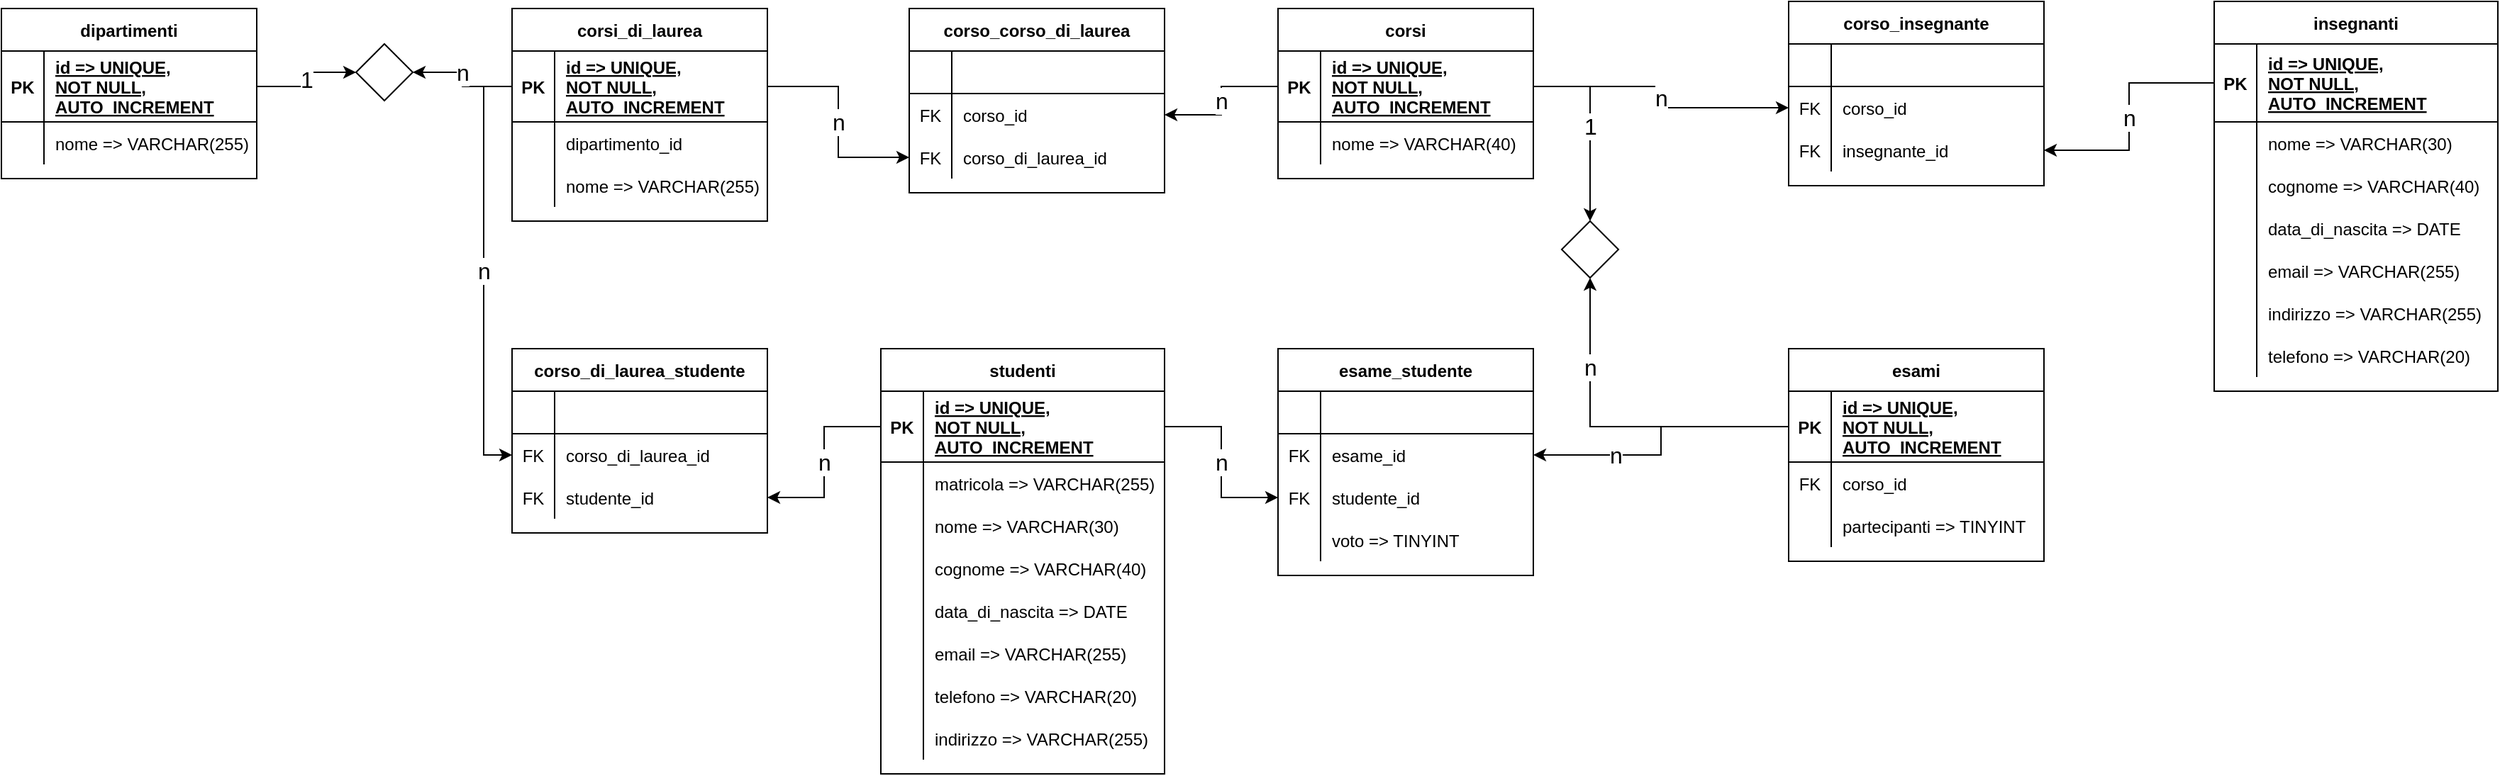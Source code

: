 <mxfile version="20.3.7" type="device"><diagram id="mI0ZPfT8q0YDLfwwR1di" name="Pagina-1"><mxGraphModel dx="1497" dy="802" grid="1" gridSize="10" guides="1" tooltips="1" connect="1" arrows="1" fold="1" page="1" pageScale="1" pageWidth="827" pageHeight="1169" math="0" shadow="0"><root><mxCell id="0"/><mxCell id="1" parent="0"/><mxCell id="MH5O1AEKYoV-XnrUyeyy-1" value="dipartimenti" style="shape=table;startSize=30;container=1;collapsible=1;childLayout=tableLayout;fixedRows=1;rowLines=0;fontStyle=1;align=center;resizeLast=1;" parent="1" vertex="1"><mxGeometry x="40" y="40" width="180" height="120" as="geometry"/></mxCell><mxCell id="MH5O1AEKYoV-XnrUyeyy-2" value="" style="shape=tableRow;horizontal=0;startSize=0;swimlaneHead=0;swimlaneBody=0;fillColor=none;collapsible=0;dropTarget=0;points=[[0,0.5],[1,0.5]];portConstraint=eastwest;top=0;left=0;right=0;bottom=1;" parent="MH5O1AEKYoV-XnrUyeyy-1" vertex="1"><mxGeometry y="30" width="180" height="50" as="geometry"/></mxCell><mxCell id="MH5O1AEKYoV-XnrUyeyy-3" value="PK" style="shape=partialRectangle;connectable=0;fillColor=none;top=0;left=0;bottom=0;right=0;fontStyle=1;overflow=hidden;" parent="MH5O1AEKYoV-XnrUyeyy-2" vertex="1"><mxGeometry width="30" height="50" as="geometry"><mxRectangle width="30" height="50" as="alternateBounds"/></mxGeometry></mxCell><mxCell id="MH5O1AEKYoV-XnrUyeyy-4" value="id =&gt; UNIQUE, &#10;NOT NULL, &#10;AUTO_INCREMENT" style="shape=partialRectangle;connectable=0;fillColor=none;top=0;left=0;bottom=0;right=0;align=left;spacingLeft=6;fontStyle=5;overflow=hidden;" parent="MH5O1AEKYoV-XnrUyeyy-2" vertex="1"><mxGeometry x="30" width="150" height="50" as="geometry"><mxRectangle width="150" height="50" as="alternateBounds"/></mxGeometry></mxCell><mxCell id="MH5O1AEKYoV-XnrUyeyy-5" value="" style="shape=tableRow;horizontal=0;startSize=0;swimlaneHead=0;swimlaneBody=0;fillColor=none;collapsible=0;dropTarget=0;points=[[0,0.5],[1,0.5]];portConstraint=eastwest;top=0;left=0;right=0;bottom=0;" parent="MH5O1AEKYoV-XnrUyeyy-1" vertex="1"><mxGeometry y="80" width="180" height="30" as="geometry"/></mxCell><mxCell id="MH5O1AEKYoV-XnrUyeyy-6" value="" style="shape=partialRectangle;connectable=0;fillColor=none;top=0;left=0;bottom=0;right=0;editable=1;overflow=hidden;" parent="MH5O1AEKYoV-XnrUyeyy-5" vertex="1"><mxGeometry width="30" height="30" as="geometry"><mxRectangle width="30" height="30" as="alternateBounds"/></mxGeometry></mxCell><mxCell id="MH5O1AEKYoV-XnrUyeyy-7" value="nome =&gt; VARCHAR(255)" style="shape=partialRectangle;connectable=0;fillColor=none;top=0;left=0;bottom=0;right=0;align=left;spacingLeft=6;overflow=hidden;" parent="MH5O1AEKYoV-XnrUyeyy-5" vertex="1"><mxGeometry x="30" width="150" height="30" as="geometry"><mxRectangle width="150" height="30" as="alternateBounds"/></mxGeometry></mxCell><mxCell id="MH5O1AEKYoV-XnrUyeyy-14" value="corsi_di_laurea" style="shape=table;startSize=30;container=1;collapsible=1;childLayout=tableLayout;fixedRows=1;rowLines=0;fontStyle=1;align=center;resizeLast=1;" parent="1" vertex="1"><mxGeometry x="400" y="40" width="180" height="150" as="geometry"/></mxCell><mxCell id="MH5O1AEKYoV-XnrUyeyy-15" value="" style="shape=tableRow;horizontal=0;startSize=0;swimlaneHead=0;swimlaneBody=0;fillColor=none;collapsible=0;dropTarget=0;points=[[0,0.5],[1,0.5]];portConstraint=eastwest;top=0;left=0;right=0;bottom=1;" parent="MH5O1AEKYoV-XnrUyeyy-14" vertex="1"><mxGeometry y="30" width="180" height="50" as="geometry"/></mxCell><mxCell id="MH5O1AEKYoV-XnrUyeyy-16" value="PK" style="shape=partialRectangle;connectable=0;fillColor=none;top=0;left=0;bottom=0;right=0;fontStyle=1;overflow=hidden;" parent="MH5O1AEKYoV-XnrUyeyy-15" vertex="1"><mxGeometry width="30" height="50" as="geometry"><mxRectangle width="30" height="50" as="alternateBounds"/></mxGeometry></mxCell><mxCell id="MH5O1AEKYoV-XnrUyeyy-17" value="id =&gt; UNIQUE,&#10;NOT NULL,&#10;AUTO_INCREMENT" style="shape=partialRectangle;connectable=0;fillColor=none;top=0;left=0;bottom=0;right=0;align=left;spacingLeft=6;fontStyle=5;overflow=hidden;" parent="MH5O1AEKYoV-XnrUyeyy-15" vertex="1"><mxGeometry x="30" width="150" height="50" as="geometry"><mxRectangle width="150" height="50" as="alternateBounds"/></mxGeometry></mxCell><mxCell id="MH5O1AEKYoV-XnrUyeyy-18" value="" style="shape=tableRow;horizontal=0;startSize=0;swimlaneHead=0;swimlaneBody=0;fillColor=none;collapsible=0;dropTarget=0;points=[[0,0.5],[1,0.5]];portConstraint=eastwest;top=0;left=0;right=0;bottom=0;" parent="MH5O1AEKYoV-XnrUyeyy-14" vertex="1"><mxGeometry y="80" width="180" height="30" as="geometry"/></mxCell><mxCell id="MH5O1AEKYoV-XnrUyeyy-19" value="" style="shape=partialRectangle;connectable=0;fillColor=none;top=0;left=0;bottom=0;right=0;editable=1;overflow=hidden;" parent="MH5O1AEKYoV-XnrUyeyy-18" vertex="1"><mxGeometry width="30" height="30" as="geometry"><mxRectangle width="30" height="30" as="alternateBounds"/></mxGeometry></mxCell><mxCell id="MH5O1AEKYoV-XnrUyeyy-20" value="dipartimento_id" style="shape=partialRectangle;connectable=0;fillColor=none;top=0;left=0;bottom=0;right=0;align=left;spacingLeft=6;overflow=hidden;" parent="MH5O1AEKYoV-XnrUyeyy-18" vertex="1"><mxGeometry x="30" width="150" height="30" as="geometry"><mxRectangle width="150" height="30" as="alternateBounds"/></mxGeometry></mxCell><mxCell id="MH5O1AEKYoV-XnrUyeyy-31" value="" style="shape=tableRow;horizontal=0;startSize=0;swimlaneHead=0;swimlaneBody=0;fillColor=none;collapsible=0;dropTarget=0;points=[[0,0.5],[1,0.5]];portConstraint=eastwest;top=0;left=0;right=0;bottom=0;" parent="MH5O1AEKYoV-XnrUyeyy-14" vertex="1"><mxGeometry y="110" width="180" height="30" as="geometry"/></mxCell><mxCell id="MH5O1AEKYoV-XnrUyeyy-32" value="" style="shape=partialRectangle;connectable=0;fillColor=none;top=0;left=0;bottom=0;right=0;editable=1;overflow=hidden;" parent="MH5O1AEKYoV-XnrUyeyy-31" vertex="1"><mxGeometry width="30" height="30" as="geometry"><mxRectangle width="30" height="30" as="alternateBounds"/></mxGeometry></mxCell><mxCell id="MH5O1AEKYoV-XnrUyeyy-33" value="nome =&gt; VARCHAR(255)" style="shape=partialRectangle;connectable=0;fillColor=none;top=0;left=0;bottom=0;right=0;align=left;spacingLeft=6;overflow=hidden;" parent="MH5O1AEKYoV-XnrUyeyy-31" vertex="1"><mxGeometry x="30" width="150" height="30" as="geometry"><mxRectangle width="150" height="30" as="alternateBounds"/></mxGeometry></mxCell><mxCell id="m5TZOOCpqlPHJm87c6ji-35" value="studenti" style="shape=table;startSize=30;container=1;collapsible=1;childLayout=tableLayout;fixedRows=1;rowLines=0;fontStyle=1;align=center;resizeLast=1;" vertex="1" parent="1"><mxGeometry x="660" y="280" width="200" height="300" as="geometry"/></mxCell><mxCell id="m5TZOOCpqlPHJm87c6ji-36" value="" style="shape=tableRow;horizontal=0;startSize=0;swimlaneHead=0;swimlaneBody=0;fillColor=none;collapsible=0;dropTarget=0;points=[[0,0.5],[1,0.5]];portConstraint=eastwest;top=0;left=0;right=0;bottom=1;" vertex="1" parent="m5TZOOCpqlPHJm87c6ji-35"><mxGeometry y="30" width="200" height="50" as="geometry"/></mxCell><mxCell id="m5TZOOCpqlPHJm87c6ji-37" value="PK" style="shape=partialRectangle;connectable=0;fillColor=none;top=0;left=0;bottom=0;right=0;fontStyle=1;overflow=hidden;" vertex="1" parent="m5TZOOCpqlPHJm87c6ji-36"><mxGeometry width="30" height="50" as="geometry"><mxRectangle width="30" height="50" as="alternateBounds"/></mxGeometry></mxCell><mxCell id="m5TZOOCpqlPHJm87c6ji-38" value="id =&gt; UNIQUE,&#10;NOT NULL,&#10;AUTO_INCREMENT" style="shape=partialRectangle;connectable=0;fillColor=none;top=0;left=0;bottom=0;right=0;align=left;spacingLeft=6;fontStyle=5;overflow=hidden;" vertex="1" parent="m5TZOOCpqlPHJm87c6ji-36"><mxGeometry x="30" width="170" height="50" as="geometry"><mxRectangle width="170" height="50" as="alternateBounds"/></mxGeometry></mxCell><mxCell id="m5TZOOCpqlPHJm87c6ji-39" value="" style="shape=tableRow;horizontal=0;startSize=0;swimlaneHead=0;swimlaneBody=0;fillColor=none;collapsible=0;dropTarget=0;points=[[0,0.5],[1,0.5]];portConstraint=eastwest;top=0;left=0;right=0;bottom=0;" vertex="1" parent="m5TZOOCpqlPHJm87c6ji-35"><mxGeometry y="80" width="200" height="30" as="geometry"/></mxCell><mxCell id="m5TZOOCpqlPHJm87c6ji-40" value="" style="shape=partialRectangle;connectable=0;fillColor=none;top=0;left=0;bottom=0;right=0;editable=1;overflow=hidden;" vertex="1" parent="m5TZOOCpqlPHJm87c6ji-39"><mxGeometry width="30" height="30" as="geometry"><mxRectangle width="30" height="30" as="alternateBounds"/></mxGeometry></mxCell><mxCell id="m5TZOOCpqlPHJm87c6ji-41" value="matricola =&gt; VARCHAR(255)" style="shape=partialRectangle;connectable=0;fillColor=none;top=0;left=0;bottom=0;right=0;align=left;spacingLeft=6;overflow=hidden;" vertex="1" parent="m5TZOOCpqlPHJm87c6ji-39"><mxGeometry x="30" width="170" height="30" as="geometry"><mxRectangle width="170" height="30" as="alternateBounds"/></mxGeometry></mxCell><mxCell id="m5TZOOCpqlPHJm87c6ji-45" value="" style="shape=tableRow;horizontal=0;startSize=0;swimlaneHead=0;swimlaneBody=0;fillColor=none;collapsible=0;dropTarget=0;points=[[0,0.5],[1,0.5]];portConstraint=eastwest;top=0;left=0;right=0;bottom=0;" vertex="1" parent="m5TZOOCpqlPHJm87c6ji-35"><mxGeometry y="110" width="200" height="30" as="geometry"/></mxCell><mxCell id="m5TZOOCpqlPHJm87c6ji-46" value="" style="shape=partialRectangle;connectable=0;fillColor=none;top=0;left=0;bottom=0;right=0;editable=1;overflow=hidden;" vertex="1" parent="m5TZOOCpqlPHJm87c6ji-45"><mxGeometry width="30" height="30" as="geometry"><mxRectangle width="30" height="30" as="alternateBounds"/></mxGeometry></mxCell><mxCell id="m5TZOOCpqlPHJm87c6ji-47" value="nome =&gt; VARCHAR(30)" style="shape=partialRectangle;connectable=0;fillColor=none;top=0;left=0;bottom=0;right=0;align=left;spacingLeft=6;overflow=hidden;" vertex="1" parent="m5TZOOCpqlPHJm87c6ji-45"><mxGeometry x="30" width="170" height="30" as="geometry"><mxRectangle width="170" height="30" as="alternateBounds"/></mxGeometry></mxCell><mxCell id="m5TZOOCpqlPHJm87c6ji-42" value="" style="shape=tableRow;horizontal=0;startSize=0;swimlaneHead=0;swimlaneBody=0;fillColor=none;collapsible=0;dropTarget=0;points=[[0,0.5],[1,0.5]];portConstraint=eastwest;top=0;left=0;right=0;bottom=0;" vertex="1" parent="m5TZOOCpqlPHJm87c6ji-35"><mxGeometry y="140" width="200" height="30" as="geometry"/></mxCell><mxCell id="m5TZOOCpqlPHJm87c6ji-43" value="" style="shape=partialRectangle;connectable=0;fillColor=none;top=0;left=0;bottom=0;right=0;editable=1;overflow=hidden;" vertex="1" parent="m5TZOOCpqlPHJm87c6ji-42"><mxGeometry width="30" height="30" as="geometry"><mxRectangle width="30" height="30" as="alternateBounds"/></mxGeometry></mxCell><mxCell id="m5TZOOCpqlPHJm87c6ji-44" value="cognome =&gt; VARCHAR(40)" style="shape=partialRectangle;connectable=0;fillColor=none;top=0;left=0;bottom=0;right=0;align=left;spacingLeft=6;overflow=hidden;" vertex="1" parent="m5TZOOCpqlPHJm87c6ji-42"><mxGeometry x="30" width="170" height="30" as="geometry"><mxRectangle width="170" height="30" as="alternateBounds"/></mxGeometry></mxCell><mxCell id="m5TZOOCpqlPHJm87c6ji-124" value="" style="shape=tableRow;horizontal=0;startSize=0;swimlaneHead=0;swimlaneBody=0;fillColor=none;collapsible=0;dropTarget=0;points=[[0,0.5],[1,0.5]];portConstraint=eastwest;top=0;left=0;right=0;bottom=0;" vertex="1" parent="m5TZOOCpqlPHJm87c6ji-35"><mxGeometry y="170" width="200" height="30" as="geometry"/></mxCell><mxCell id="m5TZOOCpqlPHJm87c6ji-125" value="" style="shape=partialRectangle;connectable=0;fillColor=none;top=0;left=0;bottom=0;right=0;editable=1;overflow=hidden;" vertex="1" parent="m5TZOOCpqlPHJm87c6ji-124"><mxGeometry width="30" height="30" as="geometry"><mxRectangle width="30" height="30" as="alternateBounds"/></mxGeometry></mxCell><mxCell id="m5TZOOCpqlPHJm87c6ji-126" value="data_di_nascita =&gt; DATE" style="shape=partialRectangle;connectable=0;fillColor=none;top=0;left=0;bottom=0;right=0;align=left;spacingLeft=6;overflow=hidden;" vertex="1" parent="m5TZOOCpqlPHJm87c6ji-124"><mxGeometry x="30" width="170" height="30" as="geometry"><mxRectangle width="170" height="30" as="alternateBounds"/></mxGeometry></mxCell><mxCell id="m5TZOOCpqlPHJm87c6ji-48" value="" style="shape=tableRow;horizontal=0;startSize=0;swimlaneHead=0;swimlaneBody=0;fillColor=none;collapsible=0;dropTarget=0;points=[[0,0.5],[1,0.5]];portConstraint=eastwest;top=0;left=0;right=0;bottom=0;" vertex="1" parent="m5TZOOCpqlPHJm87c6ji-35"><mxGeometry y="200" width="200" height="30" as="geometry"/></mxCell><mxCell id="m5TZOOCpqlPHJm87c6ji-49" value="" style="shape=partialRectangle;connectable=0;fillColor=none;top=0;left=0;bottom=0;right=0;editable=1;overflow=hidden;" vertex="1" parent="m5TZOOCpqlPHJm87c6ji-48"><mxGeometry width="30" height="30" as="geometry"><mxRectangle width="30" height="30" as="alternateBounds"/></mxGeometry></mxCell><mxCell id="m5TZOOCpqlPHJm87c6ji-50" value="email =&gt; VARCHAR(255)" style="shape=partialRectangle;connectable=0;fillColor=none;top=0;left=0;bottom=0;right=0;align=left;spacingLeft=6;overflow=hidden;" vertex="1" parent="m5TZOOCpqlPHJm87c6ji-48"><mxGeometry x="30" width="170" height="30" as="geometry"><mxRectangle width="170" height="30" as="alternateBounds"/></mxGeometry></mxCell><mxCell id="m5TZOOCpqlPHJm87c6ji-51" value="" style="shape=tableRow;horizontal=0;startSize=0;swimlaneHead=0;swimlaneBody=0;fillColor=none;collapsible=0;dropTarget=0;points=[[0,0.5],[1,0.5]];portConstraint=eastwest;top=0;left=0;right=0;bottom=0;" vertex="1" parent="m5TZOOCpqlPHJm87c6ji-35"><mxGeometry y="230" width="200" height="30" as="geometry"/></mxCell><mxCell id="m5TZOOCpqlPHJm87c6ji-52" value="" style="shape=partialRectangle;connectable=0;fillColor=none;top=0;left=0;bottom=0;right=0;editable=1;overflow=hidden;" vertex="1" parent="m5TZOOCpqlPHJm87c6ji-51"><mxGeometry width="30" height="30" as="geometry"><mxRectangle width="30" height="30" as="alternateBounds"/></mxGeometry></mxCell><mxCell id="m5TZOOCpqlPHJm87c6ji-53" value="telefono =&gt; VARCHAR(20)" style="shape=partialRectangle;connectable=0;fillColor=none;top=0;left=0;bottom=0;right=0;align=left;spacingLeft=6;overflow=hidden;" vertex="1" parent="m5TZOOCpqlPHJm87c6ji-51"><mxGeometry x="30" width="170" height="30" as="geometry"><mxRectangle width="170" height="30" as="alternateBounds"/></mxGeometry></mxCell><mxCell id="m5TZOOCpqlPHJm87c6ji-54" value="" style="shape=tableRow;horizontal=0;startSize=0;swimlaneHead=0;swimlaneBody=0;fillColor=none;collapsible=0;dropTarget=0;points=[[0,0.5],[1,0.5]];portConstraint=eastwest;top=0;left=0;right=0;bottom=0;" vertex="1" parent="m5TZOOCpqlPHJm87c6ji-35"><mxGeometry y="260" width="200" height="30" as="geometry"/></mxCell><mxCell id="m5TZOOCpqlPHJm87c6ji-55" value="" style="shape=partialRectangle;connectable=0;fillColor=none;top=0;left=0;bottom=0;right=0;editable=1;overflow=hidden;" vertex="1" parent="m5TZOOCpqlPHJm87c6ji-54"><mxGeometry width="30" height="30" as="geometry"><mxRectangle width="30" height="30" as="alternateBounds"/></mxGeometry></mxCell><mxCell id="m5TZOOCpqlPHJm87c6ji-56" value="indirizzo =&gt; VARCHAR(255)" style="shape=partialRectangle;connectable=0;fillColor=none;top=0;left=0;bottom=0;right=0;align=left;spacingLeft=6;overflow=hidden;" vertex="1" parent="m5TZOOCpqlPHJm87c6ji-54"><mxGeometry x="30" width="170" height="30" as="geometry"><mxRectangle width="170" height="30" as="alternateBounds"/></mxGeometry></mxCell><mxCell id="m5TZOOCpqlPHJm87c6ji-57" value="corso_di_laurea_studente" style="shape=table;startSize=30;container=1;collapsible=1;childLayout=tableLayout;fixedRows=1;rowLines=0;fontStyle=1;align=center;resizeLast=1;" vertex="1" parent="1"><mxGeometry x="400" y="280" width="180" height="130" as="geometry"/></mxCell><mxCell id="m5TZOOCpqlPHJm87c6ji-58" value="" style="shape=tableRow;horizontal=0;startSize=0;swimlaneHead=0;swimlaneBody=0;fillColor=none;collapsible=0;dropTarget=0;points=[[0,0.5],[1,0.5]];portConstraint=eastwest;top=0;left=0;right=0;bottom=1;" vertex="1" parent="m5TZOOCpqlPHJm87c6ji-57"><mxGeometry y="30" width="180" height="30" as="geometry"/></mxCell><mxCell id="m5TZOOCpqlPHJm87c6ji-59" value="" style="shape=partialRectangle;connectable=0;fillColor=none;top=0;left=0;bottom=0;right=0;fontStyle=1;overflow=hidden;" vertex="1" parent="m5TZOOCpqlPHJm87c6ji-58"><mxGeometry width="30" height="30" as="geometry"><mxRectangle width="30" height="30" as="alternateBounds"/></mxGeometry></mxCell><mxCell id="m5TZOOCpqlPHJm87c6ji-60" value="" style="shape=partialRectangle;connectable=0;fillColor=none;top=0;left=0;bottom=0;right=0;align=left;spacingLeft=6;fontStyle=5;overflow=hidden;" vertex="1" parent="m5TZOOCpqlPHJm87c6ji-58"><mxGeometry x="30" width="150" height="30" as="geometry"><mxRectangle width="150" height="30" as="alternateBounds"/></mxGeometry></mxCell><mxCell id="m5TZOOCpqlPHJm87c6ji-76" value="" style="shape=tableRow;horizontal=0;startSize=0;swimlaneHead=0;swimlaneBody=0;fillColor=none;collapsible=0;dropTarget=0;points=[[0,0.5],[1,0.5]];portConstraint=eastwest;top=0;left=0;right=0;bottom=0;" vertex="1" parent="m5TZOOCpqlPHJm87c6ji-57"><mxGeometry y="60" width="180" height="30" as="geometry"/></mxCell><mxCell id="m5TZOOCpqlPHJm87c6ji-77" value="FK" style="shape=partialRectangle;connectable=0;fillColor=none;top=0;left=0;bottom=0;right=0;editable=1;overflow=hidden;" vertex="1" parent="m5TZOOCpqlPHJm87c6ji-76"><mxGeometry width="30" height="30" as="geometry"><mxRectangle width="30" height="30" as="alternateBounds"/></mxGeometry></mxCell><mxCell id="m5TZOOCpqlPHJm87c6ji-78" value="corso_di_laurea_id" style="shape=partialRectangle;connectable=0;fillColor=none;top=0;left=0;bottom=0;right=0;align=left;spacingLeft=6;overflow=hidden;" vertex="1" parent="m5TZOOCpqlPHJm87c6ji-76"><mxGeometry x="30" width="150" height="30" as="geometry"><mxRectangle width="150" height="30" as="alternateBounds"/></mxGeometry></mxCell><mxCell id="m5TZOOCpqlPHJm87c6ji-79" value="" style="shape=tableRow;horizontal=0;startSize=0;swimlaneHead=0;swimlaneBody=0;fillColor=none;collapsible=0;dropTarget=0;points=[[0,0.5],[1,0.5]];portConstraint=eastwest;top=0;left=0;right=0;bottom=0;" vertex="1" parent="m5TZOOCpqlPHJm87c6ji-57"><mxGeometry y="90" width="180" height="30" as="geometry"/></mxCell><mxCell id="m5TZOOCpqlPHJm87c6ji-80" value="FK" style="shape=partialRectangle;connectable=0;fillColor=none;top=0;left=0;bottom=0;right=0;editable=1;overflow=hidden;" vertex="1" parent="m5TZOOCpqlPHJm87c6ji-79"><mxGeometry width="30" height="30" as="geometry"><mxRectangle width="30" height="30" as="alternateBounds"/></mxGeometry></mxCell><mxCell id="m5TZOOCpqlPHJm87c6ji-81" value="studente_id" style="shape=partialRectangle;connectable=0;fillColor=none;top=0;left=0;bottom=0;right=0;align=left;spacingLeft=6;overflow=hidden;" vertex="1" parent="m5TZOOCpqlPHJm87c6ji-79"><mxGeometry x="30" width="150" height="30" as="geometry"><mxRectangle width="150" height="30" as="alternateBounds"/></mxGeometry></mxCell><mxCell id="m5TZOOCpqlPHJm87c6ji-99" value="esame_studente" style="shape=table;startSize=30;container=1;collapsible=1;childLayout=tableLayout;fixedRows=1;rowLines=0;fontStyle=1;align=center;resizeLast=1;" vertex="1" parent="1"><mxGeometry x="940" y="280" width="180" height="160" as="geometry"/></mxCell><mxCell id="m5TZOOCpqlPHJm87c6ji-100" value="" style="shape=tableRow;horizontal=0;startSize=0;swimlaneHead=0;swimlaneBody=0;fillColor=none;collapsible=0;dropTarget=0;points=[[0,0.5],[1,0.5]];portConstraint=eastwest;top=0;left=0;right=0;bottom=1;" vertex="1" parent="m5TZOOCpqlPHJm87c6ji-99"><mxGeometry y="30" width="180" height="30" as="geometry"/></mxCell><mxCell id="m5TZOOCpqlPHJm87c6ji-101" value="" style="shape=partialRectangle;connectable=0;fillColor=none;top=0;left=0;bottom=0;right=0;fontStyle=1;overflow=hidden;" vertex="1" parent="m5TZOOCpqlPHJm87c6ji-100"><mxGeometry width="30" height="30" as="geometry"><mxRectangle width="30" height="30" as="alternateBounds"/></mxGeometry></mxCell><mxCell id="m5TZOOCpqlPHJm87c6ji-102" value="" style="shape=partialRectangle;connectable=0;fillColor=none;top=0;left=0;bottom=0;right=0;align=left;spacingLeft=6;fontStyle=5;overflow=hidden;" vertex="1" parent="m5TZOOCpqlPHJm87c6ji-100"><mxGeometry x="30" width="150" height="30" as="geometry"><mxRectangle width="150" height="30" as="alternateBounds"/></mxGeometry></mxCell><mxCell id="m5TZOOCpqlPHJm87c6ji-103" value="" style="shape=tableRow;horizontal=0;startSize=0;swimlaneHead=0;swimlaneBody=0;fillColor=none;collapsible=0;dropTarget=0;points=[[0,0.5],[1,0.5]];portConstraint=eastwest;top=0;left=0;right=0;bottom=0;" vertex="1" parent="m5TZOOCpqlPHJm87c6ji-99"><mxGeometry y="60" width="180" height="30" as="geometry"/></mxCell><mxCell id="m5TZOOCpqlPHJm87c6ji-104" value="FK" style="shape=partialRectangle;connectable=0;fillColor=none;top=0;left=0;bottom=0;right=0;editable=1;overflow=hidden;" vertex="1" parent="m5TZOOCpqlPHJm87c6ji-103"><mxGeometry width="30" height="30" as="geometry"><mxRectangle width="30" height="30" as="alternateBounds"/></mxGeometry></mxCell><mxCell id="m5TZOOCpqlPHJm87c6ji-105" value="esame_id" style="shape=partialRectangle;connectable=0;fillColor=none;top=0;left=0;bottom=0;right=0;align=left;spacingLeft=6;overflow=hidden;" vertex="1" parent="m5TZOOCpqlPHJm87c6ji-103"><mxGeometry x="30" width="150" height="30" as="geometry"><mxRectangle width="150" height="30" as="alternateBounds"/></mxGeometry></mxCell><mxCell id="m5TZOOCpqlPHJm87c6ji-106" value="" style="shape=tableRow;horizontal=0;startSize=0;swimlaneHead=0;swimlaneBody=0;fillColor=none;collapsible=0;dropTarget=0;points=[[0,0.5],[1,0.5]];portConstraint=eastwest;top=0;left=0;right=0;bottom=0;" vertex="1" parent="m5TZOOCpqlPHJm87c6ji-99"><mxGeometry y="90" width="180" height="30" as="geometry"/></mxCell><mxCell id="m5TZOOCpqlPHJm87c6ji-107" value="FK" style="shape=partialRectangle;connectable=0;fillColor=none;top=0;left=0;bottom=0;right=0;editable=1;overflow=hidden;" vertex="1" parent="m5TZOOCpqlPHJm87c6ji-106"><mxGeometry width="30" height="30" as="geometry"><mxRectangle width="30" height="30" as="alternateBounds"/></mxGeometry></mxCell><mxCell id="m5TZOOCpqlPHJm87c6ji-108" value="studente_id" style="shape=partialRectangle;connectable=0;fillColor=none;top=0;left=0;bottom=0;right=0;align=left;spacingLeft=6;overflow=hidden;" vertex="1" parent="m5TZOOCpqlPHJm87c6ji-106"><mxGeometry x="30" width="150" height="30" as="geometry"><mxRectangle width="150" height="30" as="alternateBounds"/></mxGeometry></mxCell><mxCell id="m5TZOOCpqlPHJm87c6ji-111" value="" style="shape=tableRow;horizontal=0;startSize=0;swimlaneHead=0;swimlaneBody=0;fillColor=none;collapsible=0;dropTarget=0;points=[[0,0.5],[1,0.5]];portConstraint=eastwest;top=0;left=0;right=0;bottom=0;" vertex="1" parent="m5TZOOCpqlPHJm87c6ji-99"><mxGeometry y="120" width="180" height="30" as="geometry"/></mxCell><mxCell id="m5TZOOCpqlPHJm87c6ji-112" value="" style="shape=partialRectangle;connectable=0;fillColor=none;top=0;left=0;bottom=0;right=0;editable=1;overflow=hidden;" vertex="1" parent="m5TZOOCpqlPHJm87c6ji-111"><mxGeometry width="30" height="30" as="geometry"><mxRectangle width="30" height="30" as="alternateBounds"/></mxGeometry></mxCell><mxCell id="m5TZOOCpqlPHJm87c6ji-113" value="voto =&gt; TINYINT" style="shape=partialRectangle;connectable=0;fillColor=none;top=0;left=0;bottom=0;right=0;align=left;spacingLeft=6;overflow=hidden;" vertex="1" parent="m5TZOOCpqlPHJm87c6ji-111"><mxGeometry x="30" width="150" height="30" as="geometry"><mxRectangle width="150" height="30" as="alternateBounds"/></mxGeometry></mxCell><mxCell id="m5TZOOCpqlPHJm87c6ji-20" value="corso_corso_di_laurea" style="shape=table;startSize=30;container=1;collapsible=1;childLayout=tableLayout;fixedRows=1;rowLines=0;fontStyle=1;align=center;resizeLast=1;" vertex="1" parent="1"><mxGeometry x="680" y="40" width="180" height="130" as="geometry"/></mxCell><mxCell id="m5TZOOCpqlPHJm87c6ji-21" value="" style="shape=tableRow;horizontal=0;startSize=0;swimlaneHead=0;swimlaneBody=0;fillColor=none;collapsible=0;dropTarget=0;points=[[0,0.5],[1,0.5]];portConstraint=eastwest;top=0;left=0;right=0;bottom=1;" vertex="1" parent="m5TZOOCpqlPHJm87c6ji-20"><mxGeometry y="30" width="180" height="30" as="geometry"/></mxCell><mxCell id="m5TZOOCpqlPHJm87c6ji-22" value="" style="shape=partialRectangle;connectable=0;fillColor=none;top=0;left=0;bottom=0;right=0;fontStyle=1;overflow=hidden;" vertex="1" parent="m5TZOOCpqlPHJm87c6ji-21"><mxGeometry width="30" height="30" as="geometry"><mxRectangle width="30" height="30" as="alternateBounds"/></mxGeometry></mxCell><mxCell id="m5TZOOCpqlPHJm87c6ji-23" value="" style="shape=partialRectangle;connectable=0;fillColor=none;top=0;left=0;bottom=0;right=0;align=left;spacingLeft=6;fontStyle=5;overflow=hidden;" vertex="1" parent="m5TZOOCpqlPHJm87c6ji-21"><mxGeometry x="30" width="150" height="30" as="geometry"><mxRectangle width="150" height="30" as="alternateBounds"/></mxGeometry></mxCell><mxCell id="m5TZOOCpqlPHJm87c6ji-27" value="" style="shape=tableRow;horizontal=0;startSize=0;swimlaneHead=0;swimlaneBody=0;fillColor=none;collapsible=0;dropTarget=0;points=[[0,0.5],[1,0.5]];portConstraint=eastwest;top=0;left=0;right=0;bottom=0;" vertex="1" parent="m5TZOOCpqlPHJm87c6ji-20"><mxGeometry y="60" width="180" height="30" as="geometry"/></mxCell><mxCell id="m5TZOOCpqlPHJm87c6ji-28" value="FK" style="shape=partialRectangle;connectable=0;fillColor=none;top=0;left=0;bottom=0;right=0;editable=1;overflow=hidden;" vertex="1" parent="m5TZOOCpqlPHJm87c6ji-27"><mxGeometry width="30" height="30" as="geometry"><mxRectangle width="30" height="30" as="alternateBounds"/></mxGeometry></mxCell><mxCell id="m5TZOOCpqlPHJm87c6ji-29" value="corso_id" style="shape=partialRectangle;connectable=0;fillColor=none;top=0;left=0;bottom=0;right=0;align=left;spacingLeft=6;overflow=hidden;" vertex="1" parent="m5TZOOCpqlPHJm87c6ji-27"><mxGeometry x="30" width="150" height="30" as="geometry"><mxRectangle width="150" height="30" as="alternateBounds"/></mxGeometry></mxCell><mxCell id="m5TZOOCpqlPHJm87c6ji-30" value="" style="shape=tableRow;horizontal=0;startSize=0;swimlaneHead=0;swimlaneBody=0;fillColor=none;collapsible=0;dropTarget=0;points=[[0,0.5],[1,0.5]];portConstraint=eastwest;top=0;left=0;right=0;bottom=0;" vertex="1" parent="m5TZOOCpqlPHJm87c6ji-20"><mxGeometry y="90" width="180" height="30" as="geometry"/></mxCell><mxCell id="m5TZOOCpqlPHJm87c6ji-31" value="FK" style="shape=partialRectangle;connectable=0;fillColor=none;top=0;left=0;bottom=0;right=0;editable=1;overflow=hidden;" vertex="1" parent="m5TZOOCpqlPHJm87c6ji-30"><mxGeometry width="30" height="30" as="geometry"><mxRectangle width="30" height="30" as="alternateBounds"/></mxGeometry></mxCell><mxCell id="m5TZOOCpqlPHJm87c6ji-32" value="corso_di_laurea_id" style="shape=partialRectangle;connectable=0;fillColor=none;top=0;left=0;bottom=0;right=0;align=left;spacingLeft=6;overflow=hidden;" vertex="1" parent="m5TZOOCpqlPHJm87c6ji-30"><mxGeometry x="30" width="150" height="30" as="geometry"><mxRectangle width="150" height="30" as="alternateBounds"/></mxGeometry></mxCell><mxCell id="MH5O1AEKYoV-XnrUyeyy-24" value="corsi" style="shape=table;startSize=30;container=1;collapsible=1;childLayout=tableLayout;fixedRows=1;rowLines=0;fontStyle=1;align=center;resizeLast=1;" parent="1" vertex="1"><mxGeometry x="940" y="40" width="180" height="120" as="geometry"/></mxCell><mxCell id="MH5O1AEKYoV-XnrUyeyy-25" value="" style="shape=tableRow;horizontal=0;startSize=0;swimlaneHead=0;swimlaneBody=0;fillColor=none;collapsible=0;dropTarget=0;points=[[0,0.5],[1,0.5]];portConstraint=eastwest;top=0;left=0;right=0;bottom=1;" parent="MH5O1AEKYoV-XnrUyeyy-24" vertex="1"><mxGeometry y="30" width="180" height="50" as="geometry"/></mxCell><mxCell id="MH5O1AEKYoV-XnrUyeyy-26" value="PK" style="shape=partialRectangle;connectable=0;fillColor=none;top=0;left=0;bottom=0;right=0;fontStyle=1;overflow=hidden;" parent="MH5O1AEKYoV-XnrUyeyy-25" vertex="1"><mxGeometry width="30" height="50" as="geometry"><mxRectangle width="30" height="50" as="alternateBounds"/></mxGeometry></mxCell><mxCell id="MH5O1AEKYoV-XnrUyeyy-27" value="id =&gt; UNIQUE,&#10;NOT NULL,&#10;AUTO_INCREMENT" style="shape=partialRectangle;connectable=0;fillColor=none;top=0;left=0;bottom=0;right=0;align=left;spacingLeft=6;fontStyle=5;overflow=hidden;" parent="MH5O1AEKYoV-XnrUyeyy-25" vertex="1"><mxGeometry x="30" width="150" height="50" as="geometry"><mxRectangle width="150" height="50" as="alternateBounds"/></mxGeometry></mxCell><mxCell id="MH5O1AEKYoV-XnrUyeyy-28" value="" style="shape=tableRow;horizontal=0;startSize=0;swimlaneHead=0;swimlaneBody=0;fillColor=none;collapsible=0;dropTarget=0;points=[[0,0.5],[1,0.5]];portConstraint=eastwest;top=0;left=0;right=0;bottom=0;" parent="MH5O1AEKYoV-XnrUyeyy-24" vertex="1"><mxGeometry y="80" width="180" height="30" as="geometry"/></mxCell><mxCell id="MH5O1AEKYoV-XnrUyeyy-29" value="" style="shape=partialRectangle;connectable=0;fillColor=none;top=0;left=0;bottom=0;right=0;editable=1;overflow=hidden;" parent="MH5O1AEKYoV-XnrUyeyy-28" vertex="1"><mxGeometry width="30" height="30" as="geometry"><mxRectangle width="30" height="30" as="alternateBounds"/></mxGeometry></mxCell><mxCell id="MH5O1AEKYoV-XnrUyeyy-30" value="nome =&gt; VARCHAR(40)" style="shape=partialRectangle;connectable=0;fillColor=none;top=0;left=0;bottom=0;right=0;align=left;spacingLeft=6;overflow=hidden;" parent="MH5O1AEKYoV-XnrUyeyy-28" vertex="1"><mxGeometry x="30" width="150" height="30" as="geometry"><mxRectangle width="150" height="30" as="alternateBounds"/></mxGeometry></mxCell><mxCell id="m5TZOOCpqlPHJm87c6ji-84" value="esami" style="shape=table;startSize=30;container=1;collapsible=1;childLayout=tableLayout;fixedRows=1;rowLines=0;fontStyle=1;align=center;resizeLast=1;" vertex="1" parent="1"><mxGeometry x="1300" y="280" width="180" height="150" as="geometry"/></mxCell><mxCell id="m5TZOOCpqlPHJm87c6ji-85" value="" style="shape=tableRow;horizontal=0;startSize=0;swimlaneHead=0;swimlaneBody=0;fillColor=none;collapsible=0;dropTarget=0;points=[[0,0.5],[1,0.5]];portConstraint=eastwest;top=0;left=0;right=0;bottom=1;" vertex="1" parent="m5TZOOCpqlPHJm87c6ji-84"><mxGeometry y="30" width="180" height="50" as="geometry"/></mxCell><mxCell id="m5TZOOCpqlPHJm87c6ji-86" value="PK" style="shape=partialRectangle;connectable=0;fillColor=none;top=0;left=0;bottom=0;right=0;fontStyle=1;overflow=hidden;" vertex="1" parent="m5TZOOCpqlPHJm87c6ji-85"><mxGeometry width="30" height="50" as="geometry"><mxRectangle width="30" height="50" as="alternateBounds"/></mxGeometry></mxCell><mxCell id="m5TZOOCpqlPHJm87c6ji-87" value="id =&gt; UNIQUE,&#10;NOT NULL,&#10;AUTO_INCREMENT" style="shape=partialRectangle;connectable=0;fillColor=none;top=0;left=0;bottom=0;right=0;align=left;spacingLeft=6;fontStyle=5;overflow=hidden;" vertex="1" parent="m5TZOOCpqlPHJm87c6ji-85"><mxGeometry x="30" width="150" height="50" as="geometry"><mxRectangle width="150" height="50" as="alternateBounds"/></mxGeometry></mxCell><mxCell id="m5TZOOCpqlPHJm87c6ji-88" value="" style="shape=tableRow;horizontal=0;startSize=0;swimlaneHead=0;swimlaneBody=0;fillColor=none;collapsible=0;dropTarget=0;points=[[0,0.5],[1,0.5]];portConstraint=eastwest;top=0;left=0;right=0;bottom=0;" vertex="1" parent="m5TZOOCpqlPHJm87c6ji-84"><mxGeometry y="80" width="180" height="30" as="geometry"/></mxCell><mxCell id="m5TZOOCpqlPHJm87c6ji-89" value="FK" style="shape=partialRectangle;connectable=0;fillColor=none;top=0;left=0;bottom=0;right=0;editable=1;overflow=hidden;" vertex="1" parent="m5TZOOCpqlPHJm87c6ji-88"><mxGeometry width="30" height="30" as="geometry"><mxRectangle width="30" height="30" as="alternateBounds"/></mxGeometry></mxCell><mxCell id="m5TZOOCpqlPHJm87c6ji-90" value="corso_id" style="shape=partialRectangle;connectable=0;fillColor=none;top=0;left=0;bottom=0;right=0;align=left;spacingLeft=6;overflow=hidden;" vertex="1" parent="m5TZOOCpqlPHJm87c6ji-88"><mxGeometry x="30" width="150" height="30" as="geometry"><mxRectangle width="150" height="30" as="alternateBounds"/></mxGeometry></mxCell><mxCell id="m5TZOOCpqlPHJm87c6ji-95" value="" style="shape=tableRow;horizontal=0;startSize=0;swimlaneHead=0;swimlaneBody=0;fillColor=none;collapsible=0;dropTarget=0;points=[[0,0.5],[1,0.5]];portConstraint=eastwest;top=0;left=0;right=0;bottom=0;" vertex="1" parent="m5TZOOCpqlPHJm87c6ji-84"><mxGeometry y="110" width="180" height="30" as="geometry"/></mxCell><mxCell id="m5TZOOCpqlPHJm87c6ji-96" value="" style="shape=partialRectangle;connectable=0;fillColor=none;top=0;left=0;bottom=0;right=0;editable=1;overflow=hidden;" vertex="1" parent="m5TZOOCpqlPHJm87c6ji-95"><mxGeometry width="30" height="30" as="geometry"><mxRectangle width="30" height="30" as="alternateBounds"/></mxGeometry></mxCell><mxCell id="m5TZOOCpqlPHJm87c6ji-97" value="partecipanti =&gt; TINYINT" style="shape=partialRectangle;connectable=0;fillColor=none;top=0;left=0;bottom=0;right=0;align=left;spacingLeft=6;overflow=hidden;" vertex="1" parent="m5TZOOCpqlPHJm87c6ji-95"><mxGeometry x="30" width="150" height="30" as="geometry"><mxRectangle width="150" height="30" as="alternateBounds"/></mxGeometry></mxCell><mxCell id="m5TZOOCpqlPHJm87c6ji-1" value="insegnanti" style="shape=table;startSize=30;container=1;collapsible=1;childLayout=tableLayout;fixedRows=1;rowLines=0;fontStyle=1;align=center;resizeLast=1;" vertex="1" parent="1"><mxGeometry x="1600" y="35" width="200.0" height="275" as="geometry"/></mxCell><mxCell id="m5TZOOCpqlPHJm87c6ji-2" value="" style="shape=tableRow;horizontal=0;startSize=0;swimlaneHead=0;swimlaneBody=0;fillColor=none;collapsible=0;dropTarget=0;points=[[0,0.5],[1,0.5]];portConstraint=eastwest;top=0;left=0;right=0;bottom=1;" vertex="1" parent="m5TZOOCpqlPHJm87c6ji-1"><mxGeometry y="30" width="200.0" height="55" as="geometry"/></mxCell><mxCell id="m5TZOOCpqlPHJm87c6ji-3" value="PK" style="shape=partialRectangle;connectable=0;fillColor=none;top=0;left=0;bottom=0;right=0;fontStyle=1;overflow=hidden;" vertex="1" parent="m5TZOOCpqlPHJm87c6ji-2"><mxGeometry width="30" height="55" as="geometry"><mxRectangle width="30" height="55" as="alternateBounds"/></mxGeometry></mxCell><mxCell id="m5TZOOCpqlPHJm87c6ji-4" value="id =&gt; UNIQUE,&#10;NOT NULL,&#10;AUTO_INCREMENT" style="shape=partialRectangle;connectable=0;fillColor=none;top=0;left=0;bottom=0;right=0;align=left;spacingLeft=6;fontStyle=5;overflow=hidden;" vertex="1" parent="m5TZOOCpqlPHJm87c6ji-2"><mxGeometry x="30" width="170.0" height="55" as="geometry"><mxRectangle width="170.0" height="55" as="alternateBounds"/></mxGeometry></mxCell><mxCell id="m5TZOOCpqlPHJm87c6ji-5" value="" style="shape=tableRow;horizontal=0;startSize=0;swimlaneHead=0;swimlaneBody=0;fillColor=none;collapsible=0;dropTarget=0;points=[[0,0.5],[1,0.5]];portConstraint=eastwest;top=0;left=0;right=0;bottom=0;" vertex="1" parent="m5TZOOCpqlPHJm87c6ji-1"><mxGeometry y="85" width="200.0" height="30" as="geometry"/></mxCell><mxCell id="m5TZOOCpqlPHJm87c6ji-6" value="" style="shape=partialRectangle;connectable=0;fillColor=none;top=0;left=0;bottom=0;right=0;editable=1;overflow=hidden;" vertex="1" parent="m5TZOOCpqlPHJm87c6ji-5"><mxGeometry width="30" height="30" as="geometry"><mxRectangle width="30" height="30" as="alternateBounds"/></mxGeometry></mxCell><mxCell id="m5TZOOCpqlPHJm87c6ji-7" value="nome =&gt; VARCHAR(30)" style="shape=partialRectangle;connectable=0;fillColor=none;top=0;left=0;bottom=0;right=0;align=left;spacingLeft=6;overflow=hidden;" vertex="1" parent="m5TZOOCpqlPHJm87c6ji-5"><mxGeometry x="30" width="170.0" height="30" as="geometry"><mxRectangle width="170.0" height="30" as="alternateBounds"/></mxGeometry></mxCell><mxCell id="m5TZOOCpqlPHJm87c6ji-118" value="" style="shape=tableRow;horizontal=0;startSize=0;swimlaneHead=0;swimlaneBody=0;fillColor=none;collapsible=0;dropTarget=0;points=[[0,0.5],[1,0.5]];portConstraint=eastwest;top=0;left=0;right=0;bottom=0;" vertex="1" parent="m5TZOOCpqlPHJm87c6ji-1"><mxGeometry y="115" width="200.0" height="30" as="geometry"/></mxCell><mxCell id="m5TZOOCpqlPHJm87c6ji-119" value="" style="shape=partialRectangle;connectable=0;fillColor=none;top=0;left=0;bottom=0;right=0;editable=1;overflow=hidden;" vertex="1" parent="m5TZOOCpqlPHJm87c6ji-118"><mxGeometry width="30" height="30" as="geometry"><mxRectangle width="30" height="30" as="alternateBounds"/></mxGeometry></mxCell><mxCell id="m5TZOOCpqlPHJm87c6ji-120" value="cognome =&gt; VARCHAR(40)" style="shape=partialRectangle;connectable=0;fillColor=none;top=0;left=0;bottom=0;right=0;align=left;spacingLeft=6;overflow=hidden;" vertex="1" parent="m5TZOOCpqlPHJm87c6ji-118"><mxGeometry x="30" width="170.0" height="30" as="geometry"><mxRectangle width="170.0" height="30" as="alternateBounds"/></mxGeometry></mxCell><mxCell id="m5TZOOCpqlPHJm87c6ji-121" value="" style="shape=tableRow;horizontal=0;startSize=0;swimlaneHead=0;swimlaneBody=0;fillColor=none;collapsible=0;dropTarget=0;points=[[0,0.5],[1,0.5]];portConstraint=eastwest;top=0;left=0;right=0;bottom=0;" vertex="1" parent="m5TZOOCpqlPHJm87c6ji-1"><mxGeometry y="145" width="200.0" height="30" as="geometry"/></mxCell><mxCell id="m5TZOOCpqlPHJm87c6ji-122" value="" style="shape=partialRectangle;connectable=0;fillColor=none;top=0;left=0;bottom=0;right=0;editable=1;overflow=hidden;" vertex="1" parent="m5TZOOCpqlPHJm87c6ji-121"><mxGeometry width="30" height="30" as="geometry"><mxRectangle width="30" height="30" as="alternateBounds"/></mxGeometry></mxCell><mxCell id="m5TZOOCpqlPHJm87c6ji-123" value="data_di_nascita =&gt; DATE" style="shape=partialRectangle;connectable=0;fillColor=none;top=0;left=0;bottom=0;right=0;align=left;spacingLeft=6;overflow=hidden;" vertex="1" parent="m5TZOOCpqlPHJm87c6ji-121"><mxGeometry x="30" width="170.0" height="30" as="geometry"><mxRectangle width="170.0" height="30" as="alternateBounds"/></mxGeometry></mxCell><mxCell id="m5TZOOCpqlPHJm87c6ji-134" value="" style="shape=tableRow;horizontal=0;startSize=0;swimlaneHead=0;swimlaneBody=0;fillColor=none;collapsible=0;dropTarget=0;points=[[0,0.5],[1,0.5]];portConstraint=eastwest;top=0;left=0;right=0;bottom=0;" vertex="1" parent="m5TZOOCpqlPHJm87c6ji-1"><mxGeometry y="175" width="200.0" height="30" as="geometry"/></mxCell><mxCell id="m5TZOOCpqlPHJm87c6ji-135" value="" style="shape=partialRectangle;connectable=0;fillColor=none;top=0;left=0;bottom=0;right=0;editable=1;overflow=hidden;" vertex="1" parent="m5TZOOCpqlPHJm87c6ji-134"><mxGeometry width="30" height="30" as="geometry"><mxRectangle width="30" height="30" as="alternateBounds"/></mxGeometry></mxCell><mxCell id="m5TZOOCpqlPHJm87c6ji-136" value="email =&gt; VARCHAR(255)" style="shape=partialRectangle;connectable=0;fillColor=none;top=0;left=0;bottom=0;right=0;align=left;spacingLeft=6;overflow=hidden;" vertex="1" parent="m5TZOOCpqlPHJm87c6ji-134"><mxGeometry x="30" width="170.0" height="30" as="geometry"><mxRectangle width="170.0" height="30" as="alternateBounds"/></mxGeometry></mxCell><mxCell id="m5TZOOCpqlPHJm87c6ji-140" value="" style="shape=tableRow;horizontal=0;startSize=0;swimlaneHead=0;swimlaneBody=0;fillColor=none;collapsible=0;dropTarget=0;points=[[0,0.5],[1,0.5]];portConstraint=eastwest;top=0;left=0;right=0;bottom=0;" vertex="1" parent="m5TZOOCpqlPHJm87c6ji-1"><mxGeometry y="205" width="200.0" height="30" as="geometry"/></mxCell><mxCell id="m5TZOOCpqlPHJm87c6ji-141" value="" style="shape=partialRectangle;connectable=0;fillColor=none;top=0;left=0;bottom=0;right=0;editable=1;overflow=hidden;" vertex="1" parent="m5TZOOCpqlPHJm87c6ji-140"><mxGeometry width="30" height="30" as="geometry"><mxRectangle width="30" height="30" as="alternateBounds"/></mxGeometry></mxCell><mxCell id="m5TZOOCpqlPHJm87c6ji-142" value="indirizzo =&gt; VARCHAR(255)" style="shape=partialRectangle;connectable=0;fillColor=none;top=0;left=0;bottom=0;right=0;align=left;spacingLeft=6;overflow=hidden;" vertex="1" parent="m5TZOOCpqlPHJm87c6ji-140"><mxGeometry x="30" width="170.0" height="30" as="geometry"><mxRectangle width="170.0" height="30" as="alternateBounds"/></mxGeometry></mxCell><mxCell id="m5TZOOCpqlPHJm87c6ji-137" value="" style="shape=tableRow;horizontal=0;startSize=0;swimlaneHead=0;swimlaneBody=0;fillColor=none;collapsible=0;dropTarget=0;points=[[0,0.5],[1,0.5]];portConstraint=eastwest;top=0;left=0;right=0;bottom=0;" vertex="1" parent="m5TZOOCpqlPHJm87c6ji-1"><mxGeometry y="235" width="200.0" height="30" as="geometry"/></mxCell><mxCell id="m5TZOOCpqlPHJm87c6ji-138" value="" style="shape=partialRectangle;connectable=0;fillColor=none;top=0;left=0;bottom=0;right=0;editable=1;overflow=hidden;" vertex="1" parent="m5TZOOCpqlPHJm87c6ji-137"><mxGeometry width="30" height="30" as="geometry"><mxRectangle width="30" height="30" as="alternateBounds"/></mxGeometry></mxCell><mxCell id="m5TZOOCpqlPHJm87c6ji-139" value="telefono =&gt; VARCHAR(20)" style="shape=partialRectangle;connectable=0;fillColor=none;top=0;left=0;bottom=0;right=0;align=left;spacingLeft=6;overflow=hidden;" vertex="1" parent="m5TZOOCpqlPHJm87c6ji-137"><mxGeometry x="30" width="170.0" height="30" as="geometry"><mxRectangle width="170.0" height="30" as="alternateBounds"/></mxGeometry></mxCell><mxCell id="m5TZOOCpqlPHJm87c6ji-8" value="corso_insegnante" style="shape=table;startSize=30;container=1;collapsible=1;childLayout=tableLayout;fixedRows=1;rowLines=0;fontStyle=1;align=center;resizeLast=1;" vertex="1" parent="1"><mxGeometry x="1300" y="35" width="180" height="130" as="geometry"/></mxCell><mxCell id="m5TZOOCpqlPHJm87c6ji-9" value="" style="shape=tableRow;horizontal=0;startSize=0;swimlaneHead=0;swimlaneBody=0;fillColor=none;collapsible=0;dropTarget=0;points=[[0,0.5],[1,0.5]];portConstraint=eastwest;top=0;left=0;right=0;bottom=1;" vertex="1" parent="m5TZOOCpqlPHJm87c6ji-8"><mxGeometry y="30" width="180" height="30" as="geometry"/></mxCell><mxCell id="m5TZOOCpqlPHJm87c6ji-10" value="" style="shape=partialRectangle;connectable=0;fillColor=none;top=0;left=0;bottom=0;right=0;fontStyle=1;overflow=hidden;" vertex="1" parent="m5TZOOCpqlPHJm87c6ji-9"><mxGeometry width="30" height="30" as="geometry"><mxRectangle width="30" height="30" as="alternateBounds"/></mxGeometry></mxCell><mxCell id="m5TZOOCpqlPHJm87c6ji-11" value="" style="shape=partialRectangle;connectable=0;fillColor=none;top=0;left=0;bottom=0;right=0;align=left;spacingLeft=6;fontStyle=5;overflow=hidden;" vertex="1" parent="m5TZOOCpqlPHJm87c6ji-9"><mxGeometry x="30" width="150" height="30" as="geometry"><mxRectangle width="150" height="30" as="alternateBounds"/></mxGeometry></mxCell><mxCell id="m5TZOOCpqlPHJm87c6ji-12" value="" style="shape=tableRow;horizontal=0;startSize=0;swimlaneHead=0;swimlaneBody=0;fillColor=none;collapsible=0;dropTarget=0;points=[[0,0.5],[1,0.5]];portConstraint=eastwest;top=0;left=0;right=0;bottom=0;" vertex="1" parent="m5TZOOCpqlPHJm87c6ji-8"><mxGeometry y="60" width="180" height="30" as="geometry"/></mxCell><mxCell id="m5TZOOCpqlPHJm87c6ji-13" value="FK" style="shape=partialRectangle;connectable=0;fillColor=none;top=0;left=0;bottom=0;right=0;editable=1;overflow=hidden;" vertex="1" parent="m5TZOOCpqlPHJm87c6ji-12"><mxGeometry width="30" height="30" as="geometry"><mxRectangle width="30" height="30" as="alternateBounds"/></mxGeometry></mxCell><mxCell id="m5TZOOCpqlPHJm87c6ji-14" value="corso_id" style="shape=partialRectangle;connectable=0;fillColor=none;top=0;left=0;bottom=0;right=0;align=left;spacingLeft=6;overflow=hidden;" vertex="1" parent="m5TZOOCpqlPHJm87c6ji-12"><mxGeometry x="30" width="150" height="30" as="geometry"><mxRectangle width="150" height="30" as="alternateBounds"/></mxGeometry></mxCell><mxCell id="m5TZOOCpqlPHJm87c6ji-15" value="" style="shape=tableRow;horizontal=0;startSize=0;swimlaneHead=0;swimlaneBody=0;fillColor=none;collapsible=0;dropTarget=0;points=[[0,0.5],[1,0.5]];portConstraint=eastwest;top=0;left=0;right=0;bottom=0;" vertex="1" parent="m5TZOOCpqlPHJm87c6ji-8"><mxGeometry y="90" width="180" height="30" as="geometry"/></mxCell><mxCell id="m5TZOOCpqlPHJm87c6ji-16" value="FK" style="shape=partialRectangle;connectable=0;fillColor=none;top=0;left=0;bottom=0;right=0;editable=1;overflow=hidden;" vertex="1" parent="m5TZOOCpqlPHJm87c6ji-15"><mxGeometry width="30" height="30" as="geometry"><mxRectangle width="30" height="30" as="alternateBounds"/></mxGeometry></mxCell><mxCell id="m5TZOOCpqlPHJm87c6ji-17" value="insegnante_id" style="shape=partialRectangle;connectable=0;fillColor=none;top=0;left=0;bottom=0;right=0;align=left;spacingLeft=6;overflow=hidden;" vertex="1" parent="m5TZOOCpqlPHJm87c6ji-15"><mxGeometry x="30" width="150" height="30" as="geometry"><mxRectangle width="150" height="30" as="alternateBounds"/></mxGeometry></mxCell><mxCell id="MH5O1AEKYoV-XnrUyeyy-21" value="" style="rhombus;whiteSpace=wrap;html=1;" parent="1" vertex="1"><mxGeometry x="290" y="65" width="40" height="40" as="geometry"/></mxCell><mxCell id="m5TZOOCpqlPHJm87c6ji-91" value="" style="rhombus;whiteSpace=wrap;html=1;" vertex="1" parent="1"><mxGeometry x="1140" y="190" width="40" height="40" as="geometry"/></mxCell><mxCell id="MH5O1AEKYoV-XnrUyeyy-22" value="1" style="edgeStyle=orthogonalEdgeStyle;rounded=0;orthogonalLoop=1;jettySize=auto;html=1;exitX=1;exitY=0.5;exitDx=0;exitDy=0;entryX=0;entryY=0.5;entryDx=0;entryDy=0;fontSize=16;" parent="1" source="MH5O1AEKYoV-XnrUyeyy-2" target="MH5O1AEKYoV-XnrUyeyy-21" edge="1"><mxGeometry relative="1" as="geometry"/></mxCell><mxCell id="MH5O1AEKYoV-XnrUyeyy-23" value="n" style="edgeStyle=orthogonalEdgeStyle;rounded=0;orthogonalLoop=1;jettySize=auto;html=1;exitX=0;exitY=0.5;exitDx=0;exitDy=0;entryX=1;entryY=0.5;entryDx=0;entryDy=0;fontSize=16;" parent="1" source="MH5O1AEKYoV-XnrUyeyy-15" target="MH5O1AEKYoV-XnrUyeyy-21" edge="1"><mxGeometry x="0.143" relative="1" as="geometry"><mxPoint as="offset"/></mxGeometry></mxCell><mxCell id="m5TZOOCpqlPHJm87c6ji-18" value="n" style="edgeStyle=orthogonalEdgeStyle;rounded=0;orthogonalLoop=1;jettySize=auto;html=1;exitX=1;exitY=0.5;exitDx=0;exitDy=0;entryX=0;entryY=0.5;entryDx=0;entryDy=0;fontSize=16;" edge="1" parent="1" source="MH5O1AEKYoV-XnrUyeyy-25" target="m5TZOOCpqlPHJm87c6ji-12"><mxGeometry relative="1" as="geometry"/></mxCell><mxCell id="m5TZOOCpqlPHJm87c6ji-19" value="n" style="edgeStyle=orthogonalEdgeStyle;rounded=0;orthogonalLoop=1;jettySize=auto;html=1;exitX=0;exitY=0.5;exitDx=0;exitDy=0;entryX=1;entryY=0.5;entryDx=0;entryDy=0;fontSize=16;" edge="1" parent="1" source="m5TZOOCpqlPHJm87c6ji-2" target="m5TZOOCpqlPHJm87c6ji-15"><mxGeometry relative="1" as="geometry"/></mxCell><mxCell id="m5TZOOCpqlPHJm87c6ji-33" value="n" style="edgeStyle=orthogonalEdgeStyle;rounded=0;orthogonalLoop=1;jettySize=auto;html=1;exitX=1;exitY=0.5;exitDx=0;exitDy=0;entryX=0;entryY=0.5;entryDx=0;entryDy=0;fontSize=16;" edge="1" parent="1" source="MH5O1AEKYoV-XnrUyeyy-15" target="m5TZOOCpqlPHJm87c6ji-30"><mxGeometry relative="1" as="geometry"/></mxCell><mxCell id="m5TZOOCpqlPHJm87c6ji-34" value="n" style="edgeStyle=orthogonalEdgeStyle;rounded=0;orthogonalLoop=1;jettySize=auto;html=1;exitX=0;exitY=0.5;exitDx=0;exitDy=0;entryX=1;entryY=0.5;entryDx=0;entryDy=0;fontSize=16;" edge="1" parent="1" source="MH5O1AEKYoV-XnrUyeyy-25" target="m5TZOOCpqlPHJm87c6ji-27"><mxGeometry relative="1" as="geometry"/></mxCell><mxCell id="m5TZOOCpqlPHJm87c6ji-82" value="n" style="edgeStyle=orthogonalEdgeStyle;rounded=0;orthogonalLoop=1;jettySize=auto;html=1;exitX=0;exitY=0.5;exitDx=0;exitDy=0;entryX=1;entryY=0.5;entryDx=0;entryDy=0;fontSize=16;" edge="1" parent="1" source="m5TZOOCpqlPHJm87c6ji-36" target="m5TZOOCpqlPHJm87c6ji-79"><mxGeometry relative="1" as="geometry"/></mxCell><mxCell id="m5TZOOCpqlPHJm87c6ji-92" value="1" style="edgeStyle=orthogonalEdgeStyle;rounded=0;orthogonalLoop=1;jettySize=auto;html=1;exitX=1;exitY=0.5;exitDx=0;exitDy=0;entryX=0.5;entryY=0;entryDx=0;entryDy=0;fontSize=16;" edge="1" parent="1" source="MH5O1AEKYoV-XnrUyeyy-25" target="m5TZOOCpqlPHJm87c6ji-91"><mxGeometry relative="1" as="geometry"/></mxCell><mxCell id="m5TZOOCpqlPHJm87c6ji-93" value="n" style="edgeStyle=orthogonalEdgeStyle;rounded=0;orthogonalLoop=1;jettySize=auto;html=1;exitX=0;exitY=0.5;exitDx=0;exitDy=0;entryX=0.5;entryY=1;entryDx=0;entryDy=0;fontSize=16;" edge="1" parent="1" source="m5TZOOCpqlPHJm87c6ji-85" target="m5TZOOCpqlPHJm87c6ji-91"><mxGeometry x="0.489" relative="1" as="geometry"><mxPoint as="offset"/></mxGeometry></mxCell><mxCell id="m5TZOOCpqlPHJm87c6ji-94" value="n" style="edgeStyle=orthogonalEdgeStyle;rounded=0;orthogonalLoop=1;jettySize=auto;html=1;exitX=0;exitY=0.5;exitDx=0;exitDy=0;entryX=0;entryY=0.5;entryDx=0;entryDy=0;fontSize=16;" edge="1" parent="1" source="MH5O1AEKYoV-XnrUyeyy-15" target="m5TZOOCpqlPHJm87c6ji-76"><mxGeometry relative="1" as="geometry"/></mxCell><mxCell id="m5TZOOCpqlPHJm87c6ji-109" value="n" style="edgeStyle=orthogonalEdgeStyle;rounded=0;orthogonalLoop=1;jettySize=auto;html=1;exitX=1;exitY=0.5;exitDx=0;exitDy=0;entryX=0;entryY=0.5;entryDx=0;entryDy=0;fontSize=16;" edge="1" parent="1" source="m5TZOOCpqlPHJm87c6ji-36" target="m5TZOOCpqlPHJm87c6ji-106"><mxGeometry relative="1" as="geometry"/></mxCell><mxCell id="m5TZOOCpqlPHJm87c6ji-110" value="n" style="edgeStyle=orthogonalEdgeStyle;rounded=0;orthogonalLoop=1;jettySize=auto;html=1;exitX=0;exitY=0.5;exitDx=0;exitDy=0;entryX=1;entryY=0.5;entryDx=0;entryDy=0;fontSize=16;" edge="1" parent="1" source="m5TZOOCpqlPHJm87c6ji-85" target="m5TZOOCpqlPHJm87c6ji-103"><mxGeometry x="0.429" relative="1" as="geometry"><mxPoint x="1" as="offset"/></mxGeometry></mxCell></root></mxGraphModel></diagram></mxfile>